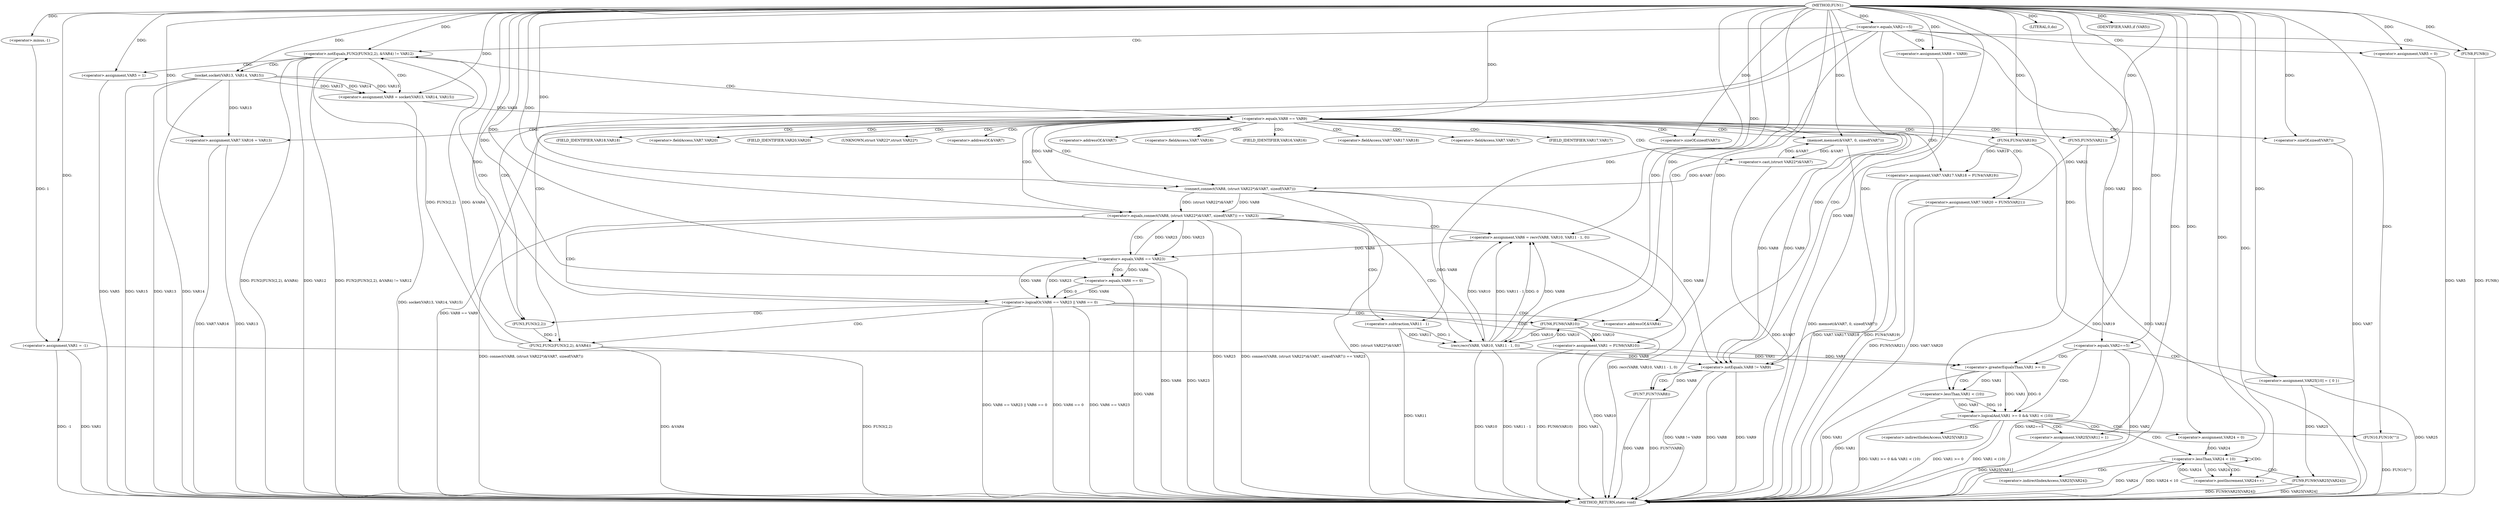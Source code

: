 digraph FUN1 {  
"1000100" [label = "(METHOD,FUN1)" ]
"1000268" [label = "(METHOD_RETURN,static void)" ]
"1000103" [label = "(<operator>.assignment,VAR1 = -1)" ]
"1000105" [label = "(<operator>.minus,-1)" ]
"1000108" [label = "(<operator>.equals,VAR2==5)" ]
"1000115" [label = "(<operator>.assignment,VAR5 = 0)" ]
"1000121" [label = "(<operator>.assignment,VAR8 = VAR9)" ]
"1000128" [label = "(<operator>.notEquals,FUN2(FUN3(2,2), &VAR4) != VAR12)" ]
"1000129" [label = "(FUN2,FUN2(FUN3(2,2), &VAR4))" ]
"1000130" [label = "(FUN3,FUN3(2,2))" ]
"1000138" [label = "(<operator>.assignment,VAR5 = 1)" ]
"1000141" [label = "(<operator>.assignment,VAR8 = socket(VAR13, VAR14, VAR15))" ]
"1000143" [label = "(socket,socket(VAR13, VAR14, VAR15))" ]
"1000148" [label = "(<operator>.equals,VAR8 == VAR9)" ]
"1000153" [label = "(memset,memset(&VAR7, 0, sizeof(VAR7)))" ]
"1000157" [label = "(<operator>.sizeOf,sizeof(VAR7))" ]
"1000159" [label = "(<operator>.assignment,VAR7.VAR16 = VAR13)" ]
"1000164" [label = "(<operator>.assignment,VAR7.VAR17.VAR18 = FUN4(VAR19))" ]
"1000170" [label = "(FUN4,FUN4(VAR19))" ]
"1000172" [label = "(<operator>.assignment,VAR7.VAR20 = FUN5(VAR21))" ]
"1000176" [label = "(FUN5,FUN5(VAR21))" ]
"1000179" [label = "(<operator>.equals,connect(VAR8, (struct VAR22*)&VAR7, sizeof(VAR7)) == VAR23)" ]
"1000180" [label = "(connect,connect(VAR8, (struct VAR22*)&VAR7, sizeof(VAR7)))" ]
"1000182" [label = "(<operator>.cast,(struct VAR22*)&VAR7)" ]
"1000186" [label = "(<operator>.sizeOf,sizeof(VAR7))" ]
"1000191" [label = "(<operator>.assignment,VAR6 = recv(VAR8, VAR10, VAR11 - 1, 0))" ]
"1000193" [label = "(recv,recv(VAR8, VAR10, VAR11 - 1, 0))" ]
"1000196" [label = "(<operator>.subtraction,VAR11 - 1)" ]
"1000201" [label = "(<operator>.logicalOr,VAR6 == VAR23 || VAR6 == 0)" ]
"1000202" [label = "(<operator>.equals,VAR6 == VAR23)" ]
"1000205" [label = "(<operator>.equals,VAR6 == 0)" ]
"1000210" [label = "(<operator>.assignment,VAR1 = FUN6(VAR10))" ]
"1000212" [label = "(FUN6,FUN6(VAR10))" ]
"1000214" [label = "(LITERAL,0,do)" ]
"1000216" [label = "(<operator>.notEquals,VAR8 != VAR9)" ]
"1000220" [label = "(FUN7,FUN7(VAR8))" ]
"1000223" [label = "(IDENTIFIER,VAR5,if (VAR5))" ]
"1000225" [label = "(FUN8,FUN8())" ]
"1000227" [label = "(<operator>.equals,VAR2==5)" ]
"1000234" [label = "(<operator>.assignment,VAR25[10] = { 0 })" ]
"1000237" [label = "(<operator>.logicalAnd,VAR1 >= 0 && VAR1 < (10))" ]
"1000238" [label = "(<operator>.greaterEqualsThan,VAR1 >= 0)" ]
"1000241" [label = "(<operator>.lessThan,VAR1 < (10))" ]
"1000245" [label = "(<operator>.assignment,VAR25[VAR1] = 1)" ]
"1000251" [label = "(<operator>.assignment,VAR24 = 0)" ]
"1000254" [label = "(<operator>.lessThan,VAR24 < 10)" ]
"1000257" [label = "(<operator>.postIncrement,VAR24++)" ]
"1000260" [label = "(FUN9,FUN9(VAR25[VAR24]))" ]
"1000266" [label = "(FUN10,FUN10(\"\"))" ]
"1000133" [label = "(<operator>.addressOf,&VAR4)" ]
"1000154" [label = "(<operator>.addressOf,&VAR7)" ]
"1000160" [label = "(<operator>.fieldAccess,VAR7.VAR16)" ]
"1000162" [label = "(FIELD_IDENTIFIER,VAR16,VAR16)" ]
"1000165" [label = "(<operator>.fieldAccess,VAR7.VAR17.VAR18)" ]
"1000166" [label = "(<operator>.fieldAccess,VAR7.VAR17)" ]
"1000168" [label = "(FIELD_IDENTIFIER,VAR17,VAR17)" ]
"1000169" [label = "(FIELD_IDENTIFIER,VAR18,VAR18)" ]
"1000173" [label = "(<operator>.fieldAccess,VAR7.VAR20)" ]
"1000175" [label = "(FIELD_IDENTIFIER,VAR20,VAR20)" ]
"1000183" [label = "(UNKNOWN,struct VAR22*,struct VAR22*)" ]
"1000184" [label = "(<operator>.addressOf,&VAR7)" ]
"1000246" [label = "(<operator>.indirectIndexAccess,VAR25[VAR1])" ]
"1000261" [label = "(<operator>.indirectIndexAccess,VAR25[VAR24])" ]
  "1000237" -> "1000268"  [ label = "DDG: VAR1 >= 0 && VAR1 < (10)"] 
  "1000234" -> "1000268"  [ label = "DDG: VAR25"] 
  "1000216" -> "1000268"  [ label = "DDG: VAR8 != VAR9"] 
  "1000103" -> "1000268"  [ label = "DDG: -1"] 
  "1000129" -> "1000268"  [ label = "DDG: &VAR4"] 
  "1000210" -> "1000268"  [ label = "DDG: FUN6(VAR10)"] 
  "1000196" -> "1000268"  [ label = "DDG: VAR11"] 
  "1000115" -> "1000268"  [ label = "DDG: VAR5"] 
  "1000180" -> "1000268"  [ label = "DDG: (struct VAR22*)&VAR7"] 
  "1000179" -> "1000268"  [ label = "DDG: VAR23"] 
  "1000129" -> "1000268"  [ label = "DDG: FUN3(2,2)"] 
  "1000260" -> "1000268"  [ label = "DDG: FUN9(VAR25[VAR24])"] 
  "1000186" -> "1000268"  [ label = "DDG: VAR7"] 
  "1000225" -> "1000268"  [ label = "DDG: FUN8()"] 
  "1000220" -> "1000268"  [ label = "DDG: VAR8"] 
  "1000201" -> "1000268"  [ label = "DDG: VAR6 == VAR23 || VAR6 == 0"] 
  "1000227" -> "1000268"  [ label = "DDG: VAR2==5"] 
  "1000238" -> "1000268"  [ label = "DDG: VAR1"] 
  "1000179" -> "1000268"  [ label = "DDG: connect(VAR8, (struct VAR22*)&VAR7, sizeof(VAR7)) == VAR23"] 
  "1000254" -> "1000268"  [ label = "DDG: VAR24"] 
  "1000103" -> "1000268"  [ label = "DDG: VAR1"] 
  "1000216" -> "1000268"  [ label = "DDG: VAR8"] 
  "1000237" -> "1000268"  [ label = "DDG: VAR1 >= 0"] 
  "1000159" -> "1000268"  [ label = "DDG: VAR7.VAR16"] 
  "1000227" -> "1000268"  [ label = "DDG: VAR2"] 
  "1000254" -> "1000268"  [ label = "DDG: VAR24 < 10"] 
  "1000205" -> "1000268"  [ label = "DDG: VAR6"] 
  "1000138" -> "1000268"  [ label = "DDG: VAR5"] 
  "1000193" -> "1000268"  [ label = "DDG: VAR10"] 
  "1000182" -> "1000268"  [ label = "DDG: &VAR7"] 
  "1000128" -> "1000268"  [ label = "DDG: FUN2(FUN3(2,2), &VAR4)"] 
  "1000143" -> "1000268"  [ label = "DDG: VAR13"] 
  "1000179" -> "1000268"  [ label = "DDG: connect(VAR8, (struct VAR22*)&VAR7, sizeof(VAR7))"] 
  "1000216" -> "1000268"  [ label = "DDG: VAR9"] 
  "1000202" -> "1000268"  [ label = "DDG: VAR6"] 
  "1000148" -> "1000268"  [ label = "DDG: VAR8 == VAR9"] 
  "1000172" -> "1000268"  [ label = "DDG: FUN5(VAR21)"] 
  "1000266" -> "1000268"  [ label = "DDG: FUN10(\"\")"] 
  "1000153" -> "1000268"  [ label = "DDG: memset(&VAR7, 0, sizeof(VAR7))"] 
  "1000212" -> "1000268"  [ label = "DDG: VAR10"] 
  "1000128" -> "1000268"  [ label = "DDG: VAR12"] 
  "1000191" -> "1000268"  [ label = "DDG: recv(VAR8, VAR10, VAR11 - 1, 0)"] 
  "1000210" -> "1000268"  [ label = "DDG: VAR1"] 
  "1000172" -> "1000268"  [ label = "DDG: VAR7.VAR20"] 
  "1000141" -> "1000268"  [ label = "DDG: socket(VAR13, VAR14, VAR15)"] 
  "1000241" -> "1000268"  [ label = "DDG: VAR1"] 
  "1000143" -> "1000268"  [ label = "DDG: VAR14"] 
  "1000220" -> "1000268"  [ label = "DDG: FUN7(VAR8)"] 
  "1000170" -> "1000268"  [ label = "DDG: VAR19"] 
  "1000176" -> "1000268"  [ label = "DDG: VAR21"] 
  "1000164" -> "1000268"  [ label = "DDG: FUN4(VAR19)"] 
  "1000260" -> "1000268"  [ label = "DDG: VAR25[VAR24]"] 
  "1000128" -> "1000268"  [ label = "DDG: FUN2(FUN3(2,2), &VAR4) != VAR12"] 
  "1000201" -> "1000268"  [ label = "DDG: VAR6 == 0"] 
  "1000159" -> "1000268"  [ label = "DDG: VAR13"] 
  "1000193" -> "1000268"  [ label = "DDG: VAR11 - 1"] 
  "1000245" -> "1000268"  [ label = "DDG: VAR25[VAR1]"] 
  "1000143" -> "1000268"  [ label = "DDG: VAR15"] 
  "1000237" -> "1000268"  [ label = "DDG: VAR1 < (10)"] 
  "1000201" -> "1000268"  [ label = "DDG: VAR6 == VAR23"] 
  "1000202" -> "1000268"  [ label = "DDG: VAR23"] 
  "1000164" -> "1000268"  [ label = "DDG: VAR7.VAR17.VAR18"] 
  "1000105" -> "1000103"  [ label = "DDG: 1"] 
  "1000100" -> "1000103"  [ label = "DDG: "] 
  "1000100" -> "1000105"  [ label = "DDG: "] 
  "1000100" -> "1000108"  [ label = "DDG: "] 
  "1000100" -> "1000115"  [ label = "DDG: "] 
  "1000100" -> "1000121"  [ label = "DDG: "] 
  "1000129" -> "1000128"  [ label = "DDG: FUN3(2,2)"] 
  "1000129" -> "1000128"  [ label = "DDG: &VAR4"] 
  "1000130" -> "1000129"  [ label = "DDG: 2"] 
  "1000100" -> "1000130"  [ label = "DDG: "] 
  "1000100" -> "1000128"  [ label = "DDG: "] 
  "1000100" -> "1000138"  [ label = "DDG: "] 
  "1000143" -> "1000141"  [ label = "DDG: VAR13"] 
  "1000143" -> "1000141"  [ label = "DDG: VAR14"] 
  "1000143" -> "1000141"  [ label = "DDG: VAR15"] 
  "1000100" -> "1000141"  [ label = "DDG: "] 
  "1000100" -> "1000143"  [ label = "DDG: "] 
  "1000141" -> "1000148"  [ label = "DDG: VAR8"] 
  "1000100" -> "1000148"  [ label = "DDG: "] 
  "1000182" -> "1000153"  [ label = "DDG: &VAR7"] 
  "1000100" -> "1000153"  [ label = "DDG: "] 
  "1000100" -> "1000157"  [ label = "DDG: "] 
  "1000143" -> "1000159"  [ label = "DDG: VAR13"] 
  "1000100" -> "1000159"  [ label = "DDG: "] 
  "1000170" -> "1000164"  [ label = "DDG: VAR19"] 
  "1000100" -> "1000170"  [ label = "DDG: "] 
  "1000176" -> "1000172"  [ label = "DDG: VAR21"] 
  "1000100" -> "1000176"  [ label = "DDG: "] 
  "1000180" -> "1000179"  [ label = "DDG: VAR8"] 
  "1000180" -> "1000179"  [ label = "DDG: (struct VAR22*)&VAR7"] 
  "1000148" -> "1000180"  [ label = "DDG: VAR8"] 
  "1000100" -> "1000180"  [ label = "DDG: "] 
  "1000182" -> "1000180"  [ label = "DDG: &VAR7"] 
  "1000153" -> "1000182"  [ label = "DDG: &VAR7"] 
  "1000100" -> "1000186"  [ label = "DDG: "] 
  "1000202" -> "1000179"  [ label = "DDG: VAR23"] 
  "1000100" -> "1000179"  [ label = "DDG: "] 
  "1000193" -> "1000191"  [ label = "DDG: VAR8"] 
  "1000193" -> "1000191"  [ label = "DDG: VAR10"] 
  "1000193" -> "1000191"  [ label = "DDG: VAR11 - 1"] 
  "1000193" -> "1000191"  [ label = "DDG: 0"] 
  "1000100" -> "1000191"  [ label = "DDG: "] 
  "1000180" -> "1000193"  [ label = "DDG: VAR8"] 
  "1000100" -> "1000193"  [ label = "DDG: "] 
  "1000212" -> "1000193"  [ label = "DDG: VAR10"] 
  "1000196" -> "1000193"  [ label = "DDG: VAR11"] 
  "1000196" -> "1000193"  [ label = "DDG: 1"] 
  "1000100" -> "1000196"  [ label = "DDG: "] 
  "1000202" -> "1000201"  [ label = "DDG: VAR6"] 
  "1000202" -> "1000201"  [ label = "DDG: VAR23"] 
  "1000191" -> "1000202"  [ label = "DDG: VAR6"] 
  "1000100" -> "1000202"  [ label = "DDG: "] 
  "1000179" -> "1000202"  [ label = "DDG: VAR23"] 
  "1000205" -> "1000201"  [ label = "DDG: VAR6"] 
  "1000205" -> "1000201"  [ label = "DDG: 0"] 
  "1000202" -> "1000205"  [ label = "DDG: VAR6"] 
  "1000100" -> "1000205"  [ label = "DDG: "] 
  "1000212" -> "1000210"  [ label = "DDG: VAR10"] 
  "1000100" -> "1000210"  [ label = "DDG: "] 
  "1000193" -> "1000212"  [ label = "DDG: VAR10"] 
  "1000100" -> "1000212"  [ label = "DDG: "] 
  "1000100" -> "1000214"  [ label = "DDG: "] 
  "1000193" -> "1000216"  [ label = "DDG: VAR8"] 
  "1000180" -> "1000216"  [ label = "DDG: VAR8"] 
  "1000148" -> "1000216"  [ label = "DDG: VAR8"] 
  "1000121" -> "1000216"  [ label = "DDG: VAR8"] 
  "1000100" -> "1000216"  [ label = "DDG: "] 
  "1000148" -> "1000216"  [ label = "DDG: VAR9"] 
  "1000216" -> "1000220"  [ label = "DDG: VAR8"] 
  "1000100" -> "1000220"  [ label = "DDG: "] 
  "1000100" -> "1000223"  [ label = "DDG: "] 
  "1000100" -> "1000225"  [ label = "DDG: "] 
  "1000108" -> "1000227"  [ label = "DDG: VAR2"] 
  "1000100" -> "1000227"  [ label = "DDG: "] 
  "1000100" -> "1000234"  [ label = "DDG: "] 
  "1000238" -> "1000237"  [ label = "DDG: VAR1"] 
  "1000238" -> "1000237"  [ label = "DDG: 0"] 
  "1000103" -> "1000238"  [ label = "DDG: VAR1"] 
  "1000210" -> "1000238"  [ label = "DDG: VAR1"] 
  "1000100" -> "1000238"  [ label = "DDG: "] 
  "1000241" -> "1000237"  [ label = "DDG: VAR1"] 
  "1000241" -> "1000237"  [ label = "DDG: 10"] 
  "1000238" -> "1000241"  [ label = "DDG: VAR1"] 
  "1000100" -> "1000241"  [ label = "DDG: "] 
  "1000100" -> "1000245"  [ label = "DDG: "] 
  "1000100" -> "1000251"  [ label = "DDG: "] 
  "1000251" -> "1000254"  [ label = "DDG: VAR24"] 
  "1000257" -> "1000254"  [ label = "DDG: VAR24"] 
  "1000100" -> "1000254"  [ label = "DDG: "] 
  "1000254" -> "1000257"  [ label = "DDG: VAR24"] 
  "1000100" -> "1000257"  [ label = "DDG: "] 
  "1000234" -> "1000260"  [ label = "DDG: VAR25"] 
  "1000100" -> "1000266"  [ label = "DDG: "] 
  "1000108" -> "1000128"  [ label = "CDG: "] 
  "1000108" -> "1000133"  [ label = "CDG: "] 
  "1000108" -> "1000216"  [ label = "CDG: "] 
  "1000108" -> "1000130"  [ label = "CDG: "] 
  "1000108" -> "1000121"  [ label = "CDG: "] 
  "1000108" -> "1000129"  [ label = "CDG: "] 
  "1000108" -> "1000115"  [ label = "CDG: "] 
  "1000108" -> "1000225"  [ label = "CDG: "] 
  "1000128" -> "1000141"  [ label = "CDG: "] 
  "1000128" -> "1000148"  [ label = "CDG: "] 
  "1000128" -> "1000138"  [ label = "CDG: "] 
  "1000128" -> "1000143"  [ label = "CDG: "] 
  "1000148" -> "1000164"  [ label = "CDG: "] 
  "1000148" -> "1000182"  [ label = "CDG: "] 
  "1000148" -> "1000166"  [ label = "CDG: "] 
  "1000148" -> "1000180"  [ label = "CDG: "] 
  "1000148" -> "1000183"  [ label = "CDG: "] 
  "1000148" -> "1000165"  [ label = "CDG: "] 
  "1000148" -> "1000157"  [ label = "CDG: "] 
  "1000148" -> "1000175"  [ label = "CDG: "] 
  "1000148" -> "1000154"  [ label = "CDG: "] 
  "1000148" -> "1000160"  [ label = "CDG: "] 
  "1000148" -> "1000179"  [ label = "CDG: "] 
  "1000148" -> "1000176"  [ label = "CDG: "] 
  "1000148" -> "1000153"  [ label = "CDG: "] 
  "1000148" -> "1000186"  [ label = "CDG: "] 
  "1000148" -> "1000172"  [ label = "CDG: "] 
  "1000148" -> "1000169"  [ label = "CDG: "] 
  "1000148" -> "1000168"  [ label = "CDG: "] 
  "1000148" -> "1000159"  [ label = "CDG: "] 
  "1000148" -> "1000173"  [ label = "CDG: "] 
  "1000148" -> "1000170"  [ label = "CDG: "] 
  "1000148" -> "1000184"  [ label = "CDG: "] 
  "1000148" -> "1000162"  [ label = "CDG: "] 
  "1000179" -> "1000191"  [ label = "CDG: "] 
  "1000179" -> "1000201"  [ label = "CDG: "] 
  "1000179" -> "1000196"  [ label = "CDG: "] 
  "1000179" -> "1000202"  [ label = "CDG: "] 
  "1000179" -> "1000193"  [ label = "CDG: "] 
  "1000201" -> "1000210"  [ label = "CDG: "] 
  "1000201" -> "1000212"  [ label = "CDG: "] 
  "1000201" -> "1000128"  [ label = "CDG: "] 
  "1000201" -> "1000133"  [ label = "CDG: "] 
  "1000201" -> "1000130"  [ label = "CDG: "] 
  "1000201" -> "1000129"  [ label = "CDG: "] 
  "1000202" -> "1000205"  [ label = "CDG: "] 
  "1000216" -> "1000220"  [ label = "CDG: "] 
  "1000227" -> "1000238"  [ label = "CDG: "] 
  "1000227" -> "1000234"  [ label = "CDG: "] 
  "1000227" -> "1000237"  [ label = "CDG: "] 
  "1000237" -> "1000251"  [ label = "CDG: "] 
  "1000237" -> "1000254"  [ label = "CDG: "] 
  "1000237" -> "1000245"  [ label = "CDG: "] 
  "1000237" -> "1000246"  [ label = "CDG: "] 
  "1000237" -> "1000266"  [ label = "CDG: "] 
  "1000238" -> "1000241"  [ label = "CDG: "] 
  "1000254" -> "1000260"  [ label = "CDG: "] 
  "1000254" -> "1000254"  [ label = "CDG: "] 
  "1000254" -> "1000261"  [ label = "CDG: "] 
  "1000254" -> "1000257"  [ label = "CDG: "] 
}
